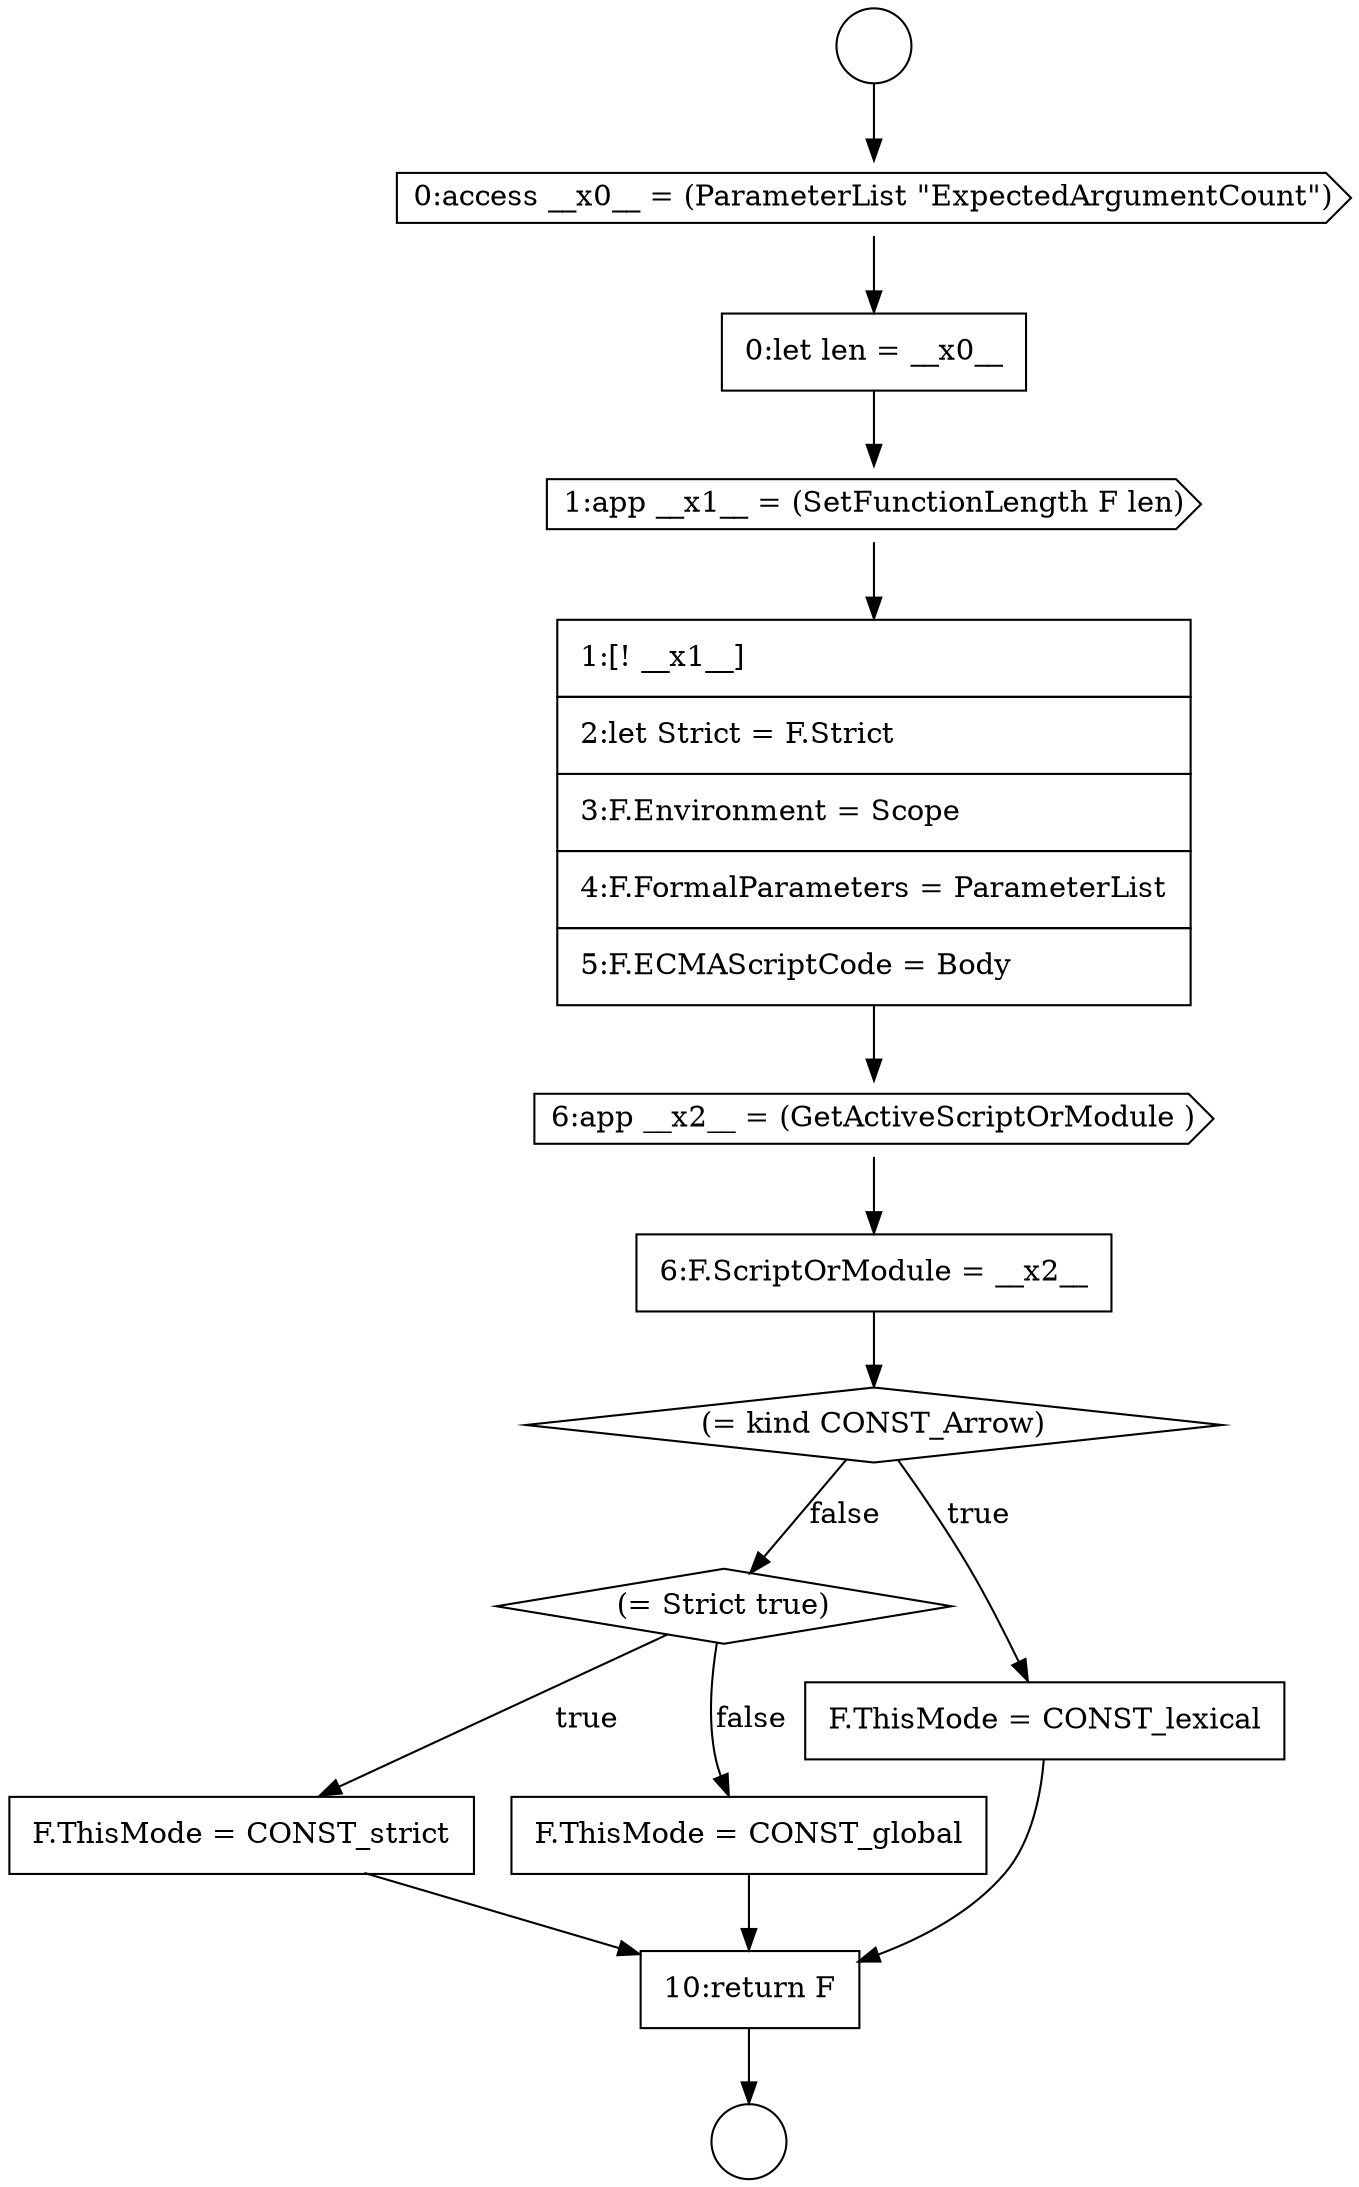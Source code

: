 digraph {
  node2014 [shape=circle label=" " color="black" fillcolor="white" style=filled]
  node2020 [shape=none, margin=0, label=<<font color="black">
    <table border="0" cellborder="1" cellspacing="0" cellpadding="10">
      <tr><td align="left">6:F.ScriptOrModule = __x2__</td></tr>
    </table>
  </font>> color="black" fillcolor="white" style=filled]
  node2024 [shape=none, margin=0, label=<<font color="black">
    <table border="0" cellborder="1" cellspacing="0" cellpadding="10">
      <tr><td align="left">F.ThisMode = CONST_strict</td></tr>
    </table>
  </font>> color="black" fillcolor="white" style=filled]
  node2017 [shape=cds, label=<<font color="black">1:app __x1__ = (SetFunctionLength F len)</font>> color="black" fillcolor="white" style=filled]
  node2015 [shape=cds, label=<<font color="black">0:access __x0__ = (ParameterList &quot;ExpectedArgumentCount&quot;)</font>> color="black" fillcolor="white" style=filled]
  node2023 [shape=diamond, label=<<font color="black">(= Strict true)</font>> color="black" fillcolor="white" style=filled]
  node2016 [shape=none, margin=0, label=<<font color="black">
    <table border="0" cellborder="1" cellspacing="0" cellpadding="10">
      <tr><td align="left">0:let len = __x0__</td></tr>
    </table>
  </font>> color="black" fillcolor="white" style=filled]
  node2025 [shape=none, margin=0, label=<<font color="black">
    <table border="0" cellborder="1" cellspacing="0" cellpadding="10">
      <tr><td align="left">F.ThisMode = CONST_global</td></tr>
    </table>
  </font>> color="black" fillcolor="white" style=filled]
  node2022 [shape=none, margin=0, label=<<font color="black">
    <table border="0" cellborder="1" cellspacing="0" cellpadding="10">
      <tr><td align="left">F.ThisMode = CONST_lexical</td></tr>
    </table>
  </font>> color="black" fillcolor="white" style=filled]
  node2013 [shape=circle label=" " color="black" fillcolor="white" style=filled]
  node2026 [shape=none, margin=0, label=<<font color="black">
    <table border="0" cellborder="1" cellspacing="0" cellpadding="10">
      <tr><td align="left">10:return F</td></tr>
    </table>
  </font>> color="black" fillcolor="white" style=filled]
  node2019 [shape=cds, label=<<font color="black">6:app __x2__ = (GetActiveScriptOrModule )</font>> color="black" fillcolor="white" style=filled]
  node2021 [shape=diamond, label=<<font color="black">(= kind CONST_Arrow)</font>> color="black" fillcolor="white" style=filled]
  node2018 [shape=none, margin=0, label=<<font color="black">
    <table border="0" cellborder="1" cellspacing="0" cellpadding="10">
      <tr><td align="left">1:[! __x1__]</td></tr>
      <tr><td align="left">2:let Strict = F.Strict</td></tr>
      <tr><td align="left">3:F.Environment = Scope</td></tr>
      <tr><td align="left">4:F.FormalParameters = ParameterList</td></tr>
      <tr><td align="left">5:F.ECMAScriptCode = Body</td></tr>
    </table>
  </font>> color="black" fillcolor="white" style=filled]
  node2026 -> node2014 [ color="black"]
  node2022 -> node2026 [ color="black"]
  node2017 -> node2018 [ color="black"]
  node2015 -> node2016 [ color="black"]
  node2016 -> node2017 [ color="black"]
  node2025 -> node2026 [ color="black"]
  node2018 -> node2019 [ color="black"]
  node2013 -> node2015 [ color="black"]
  node2019 -> node2020 [ color="black"]
  node2024 -> node2026 [ color="black"]
  node2023 -> node2024 [label=<<font color="black">true</font>> color="black"]
  node2023 -> node2025 [label=<<font color="black">false</font>> color="black"]
  node2020 -> node2021 [ color="black"]
  node2021 -> node2022 [label=<<font color="black">true</font>> color="black"]
  node2021 -> node2023 [label=<<font color="black">false</font>> color="black"]
}
